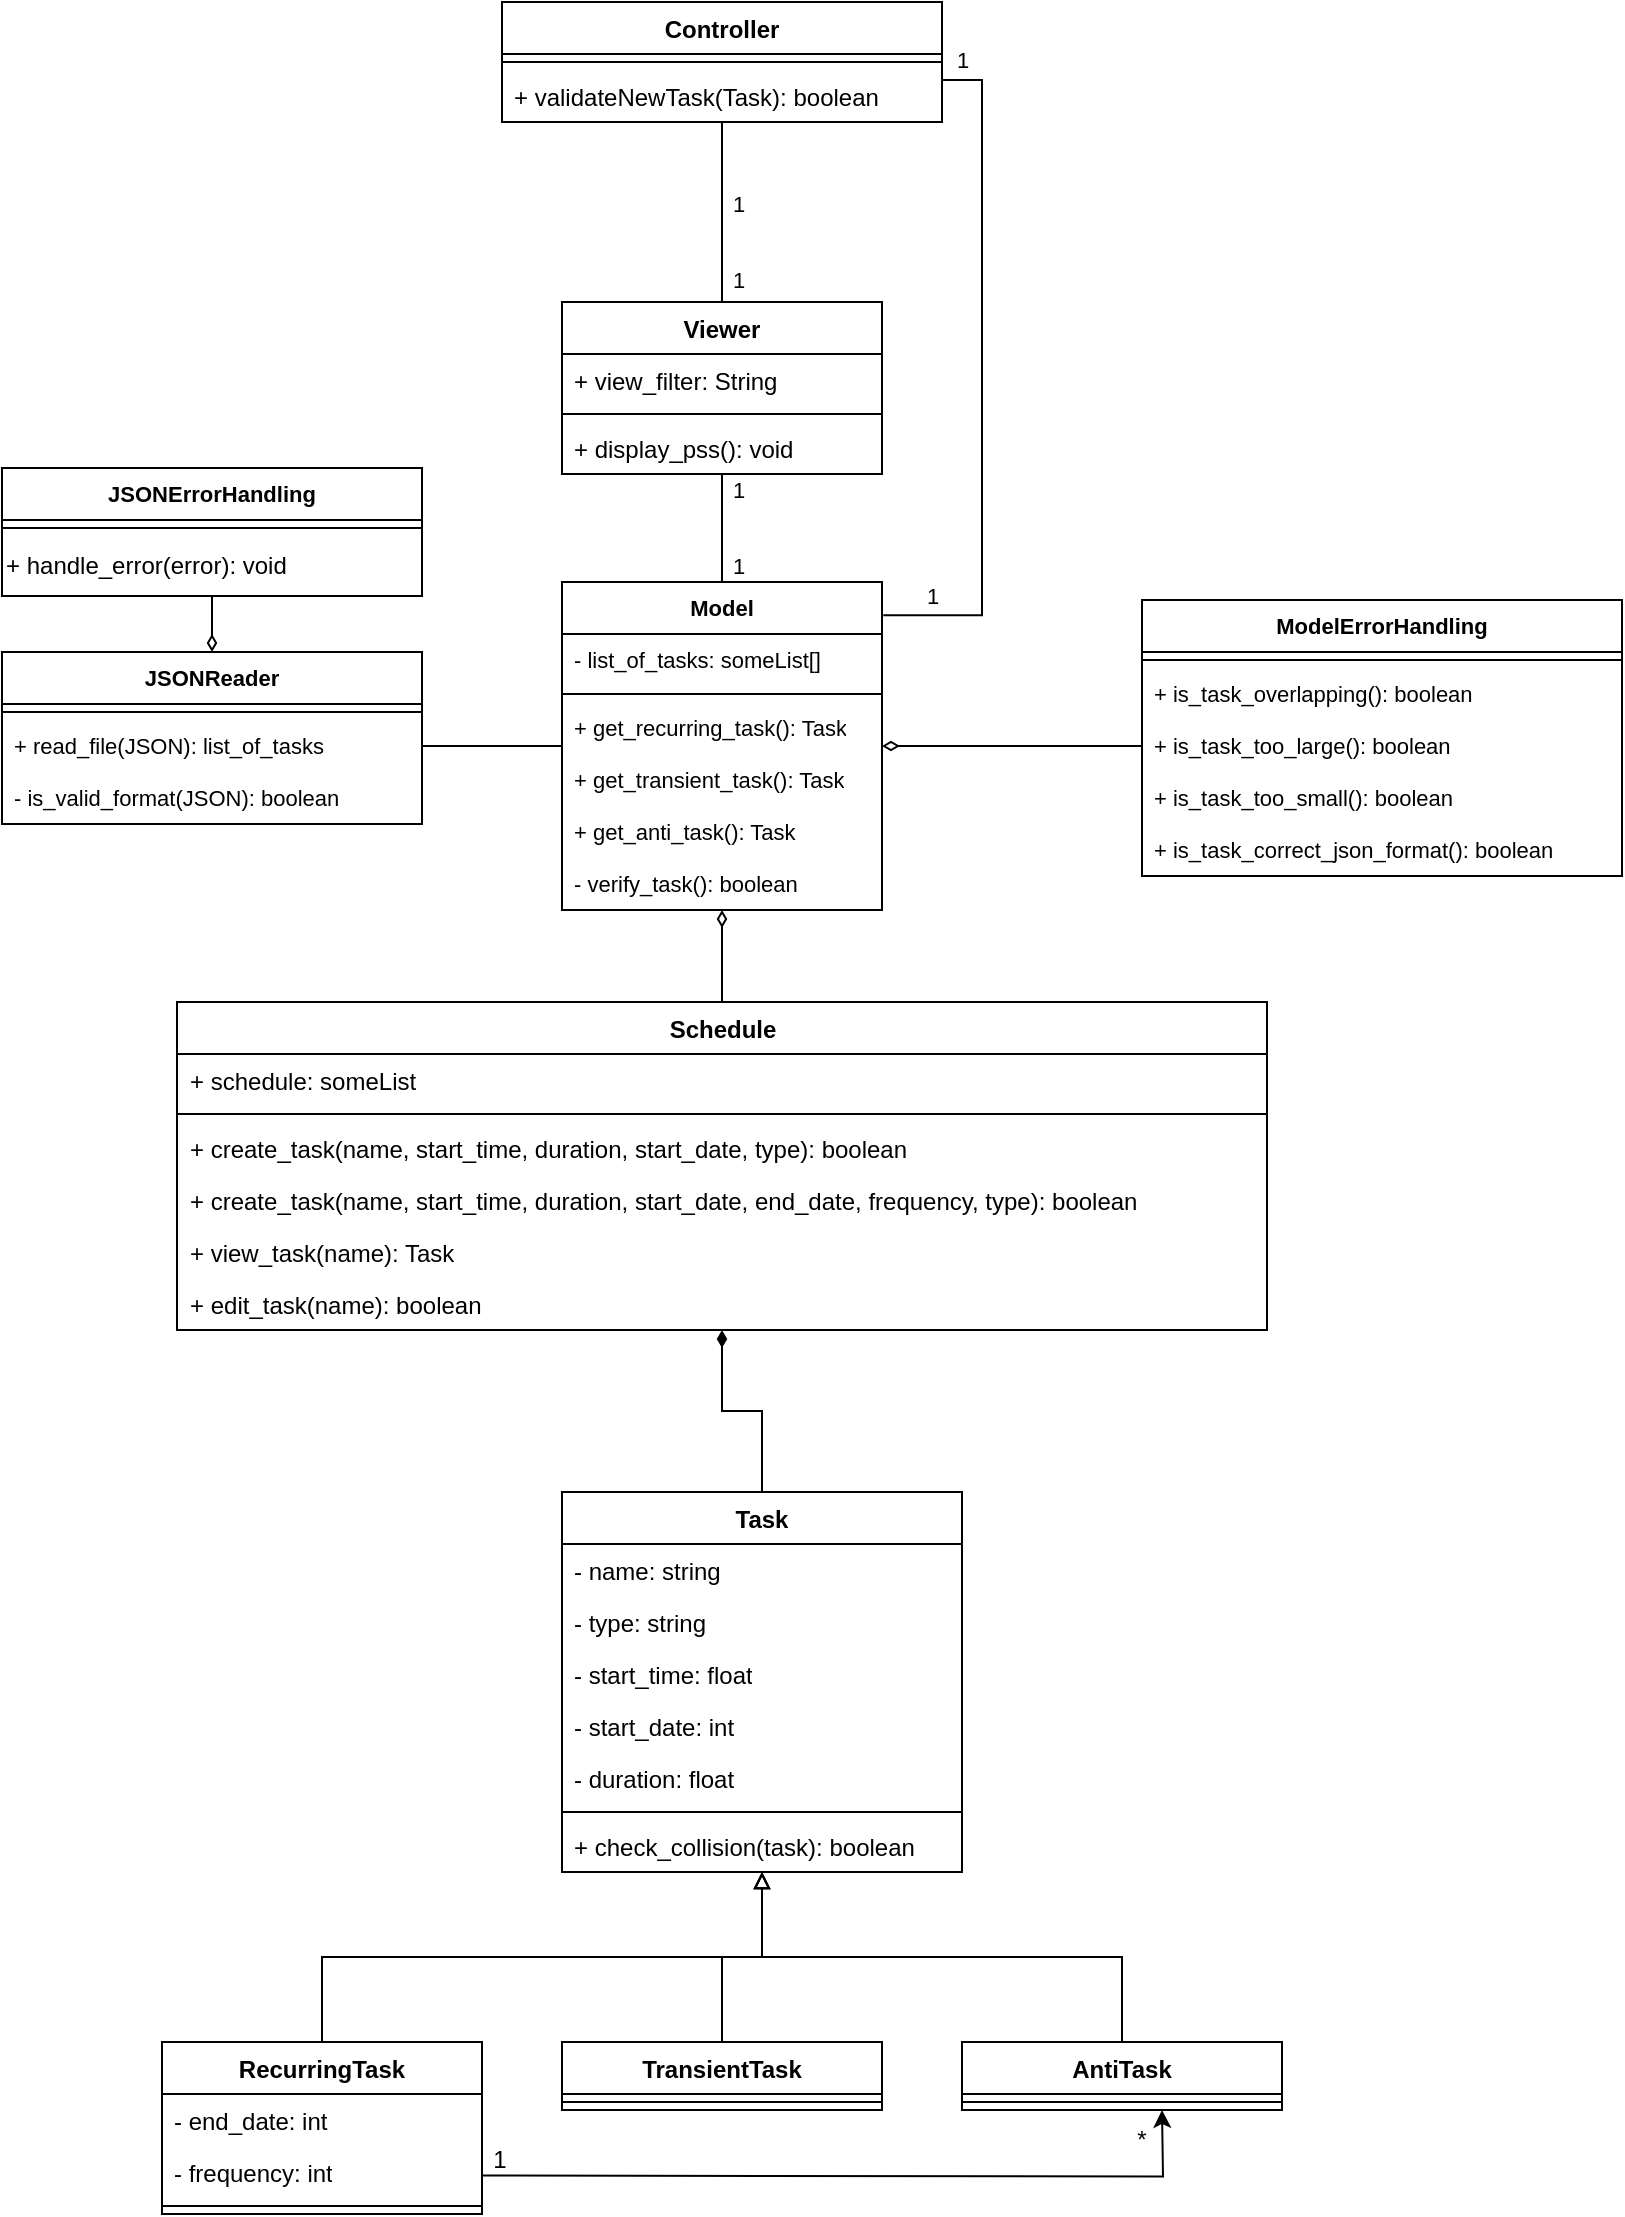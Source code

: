 <mxfile version="24.2.3" type="google">
  <diagram name="Page-1" id="KBzFk2epelycS5Lsl9bX">
    <mxGraphModel grid="1" page="1" gridSize="10" guides="1" tooltips="1" connect="1" arrows="1" fold="1" pageScale="1" pageWidth="850" pageHeight="1100" math="0" shadow="0">
      <root>
        <mxCell id="0" />
        <mxCell id="1" parent="0" />
        <mxCell id="EL1fvcbHKSAHsdU1oUkG-1" value="Controller" style="swimlane;fontStyle=1;align=center;verticalAlign=top;childLayout=stackLayout;horizontal=1;startSize=26;horizontalStack=0;resizeParent=1;resizeParentMax=0;resizeLast=0;collapsible=1;marginBottom=0;whiteSpace=wrap;html=1;" vertex="1" parent="1">
          <mxGeometry x="150" y="810" width="220" height="60" as="geometry" />
        </mxCell>
        <mxCell id="EL1fvcbHKSAHsdU1oUkG-3" value="" style="line;strokeWidth=1;fillColor=none;align=left;verticalAlign=middle;spacingTop=-1;spacingLeft=3;spacingRight=3;rotatable=0;labelPosition=right;points=[];portConstraint=eastwest;strokeColor=inherit;" vertex="1" parent="EL1fvcbHKSAHsdU1oUkG-1">
          <mxGeometry y="26" width="220" height="8" as="geometry" />
        </mxCell>
        <mxCell id="EL1fvcbHKSAHsdU1oUkG-4" value="+ validateNewTask(Task): boolean" style="text;strokeColor=none;fillColor=none;align=left;verticalAlign=top;spacingLeft=4;spacingRight=4;overflow=hidden;rotatable=0;points=[[0,0.5],[1,0.5]];portConstraint=eastwest;whiteSpace=wrap;html=1;" vertex="1" parent="EL1fvcbHKSAHsdU1oUkG-1">
          <mxGeometry y="34" width="220" height="26" as="geometry" />
        </mxCell>
        <mxCell id="EL1fvcbHKSAHsdU1oUkG-9" style="edgeStyle=orthogonalEdgeStyle;rounded=0;orthogonalLoop=1;jettySize=auto;html=1;exitX=0.5;exitY=0;exitDx=0;exitDy=0;endArrow=none;endFill=0;" edge="1" parent="1" source="EL1fvcbHKSAHsdU1oUkG-5" target="EL1fvcbHKSAHsdU1oUkG-1">
          <mxGeometry relative="1" as="geometry" />
        </mxCell>
        <mxCell id="EL1fvcbHKSAHsdU1oUkG-5" value="Viewer" style="swimlane;fontStyle=1;align=center;verticalAlign=top;childLayout=stackLayout;horizontal=1;startSize=26;horizontalStack=0;resizeParent=1;resizeParentMax=0;resizeLast=0;collapsible=1;marginBottom=0;whiteSpace=wrap;html=1;" vertex="1" parent="1">
          <mxGeometry x="180" y="960" width="160" height="86" as="geometry" />
        </mxCell>
        <mxCell id="EL1fvcbHKSAHsdU1oUkG-6" value="+ view_filter: String" style="text;strokeColor=none;fillColor=none;align=left;verticalAlign=top;spacingLeft=4;spacingRight=4;overflow=hidden;rotatable=0;points=[[0,0.5],[1,0.5]];portConstraint=eastwest;whiteSpace=wrap;html=1;" vertex="1" parent="EL1fvcbHKSAHsdU1oUkG-5">
          <mxGeometry y="26" width="160" height="26" as="geometry" />
        </mxCell>
        <mxCell id="EL1fvcbHKSAHsdU1oUkG-7" value="" style="line;strokeWidth=1;fillColor=none;align=left;verticalAlign=middle;spacingTop=-1;spacingLeft=3;spacingRight=3;rotatable=0;labelPosition=right;points=[];portConstraint=eastwest;strokeColor=inherit;" vertex="1" parent="EL1fvcbHKSAHsdU1oUkG-5">
          <mxGeometry y="52" width="160" height="8" as="geometry" />
        </mxCell>
        <mxCell id="EL1fvcbHKSAHsdU1oUkG-8" value="+ display_pss(): void" style="text;strokeColor=none;fillColor=none;align=left;verticalAlign=top;spacingLeft=4;spacingRight=4;overflow=hidden;rotatable=0;points=[[0,0.5],[1,0.5]];portConstraint=eastwest;whiteSpace=wrap;html=1;" vertex="1" parent="EL1fvcbHKSAHsdU1oUkG-5">
          <mxGeometry y="60" width="160" height="26" as="geometry" />
        </mxCell>
        <mxCell id="EL1fvcbHKSAHsdU1oUkG-21" style="edgeStyle=orthogonalEdgeStyle;rounded=0;orthogonalLoop=1;jettySize=auto;html=1;exitX=0.5;exitY=0;exitDx=0;exitDy=0;strokeColor=default;align=center;verticalAlign=middle;fontFamily=Helvetica;fontSize=11;fontColor=default;labelBackgroundColor=default;endArrow=none;endFill=0;" edge="1" parent="1" source="EL1fvcbHKSAHsdU1oUkG-10" target="EL1fvcbHKSAHsdU1oUkG-5">
          <mxGeometry relative="1" as="geometry" />
        </mxCell>
        <mxCell id="EL1fvcbHKSAHsdU1oUkG-10" value="Model" style="swimlane;fontStyle=1;align=center;verticalAlign=top;childLayout=stackLayout;horizontal=1;startSize=26;horizontalStack=0;resizeParent=1;resizeParentMax=0;resizeLast=0;collapsible=1;marginBottom=0;whiteSpace=wrap;html=1;fontFamily=Helvetica;fontSize=11;fontColor=default;labelBackgroundColor=default;" vertex="1" parent="1">
          <mxGeometry x="180" y="1100" width="160" height="164" as="geometry" />
        </mxCell>
        <mxCell id="EL1fvcbHKSAHsdU1oUkG-11" value="- list_of_tasks: someList[]" style="text;strokeColor=none;fillColor=none;align=left;verticalAlign=top;spacingLeft=4;spacingRight=4;overflow=hidden;rotatable=0;points=[[0,0.5],[1,0.5]];portConstraint=eastwest;whiteSpace=wrap;html=1;fontFamily=Helvetica;fontSize=11;fontColor=default;labelBackgroundColor=default;" vertex="1" parent="EL1fvcbHKSAHsdU1oUkG-10">
          <mxGeometry y="26" width="160" height="26" as="geometry" />
        </mxCell>
        <mxCell id="EL1fvcbHKSAHsdU1oUkG-12" value="" style="line;strokeWidth=1;fillColor=none;align=left;verticalAlign=middle;spacingTop=-1;spacingLeft=3;spacingRight=3;rotatable=0;labelPosition=right;points=[];portConstraint=eastwest;strokeColor=inherit;fontFamily=Helvetica;fontSize=11;fontColor=default;labelBackgroundColor=default;" vertex="1" parent="EL1fvcbHKSAHsdU1oUkG-10">
          <mxGeometry y="52" width="160" height="8" as="geometry" />
        </mxCell>
        <mxCell id="EL1fvcbHKSAHsdU1oUkG-13" value="+ get_recurring_task(): Task" style="text;strokeColor=none;fillColor=none;align=left;verticalAlign=top;spacingLeft=4;spacingRight=4;overflow=hidden;rotatable=0;points=[[0,0.5],[1,0.5]];portConstraint=eastwest;whiteSpace=wrap;html=1;fontFamily=Helvetica;fontSize=11;fontColor=default;labelBackgroundColor=default;" vertex="1" parent="EL1fvcbHKSAHsdU1oUkG-10">
          <mxGeometry y="60" width="160" height="26" as="geometry" />
        </mxCell>
        <mxCell id="EL1fvcbHKSAHsdU1oUkG-18" value="+ get_transient_task(): Task" style="text;strokeColor=none;fillColor=none;align=left;verticalAlign=top;spacingLeft=4;spacingRight=4;overflow=hidden;rotatable=0;points=[[0,0.5],[1,0.5]];portConstraint=eastwest;whiteSpace=wrap;html=1;fontFamily=Helvetica;fontSize=11;fontColor=default;labelBackgroundColor=default;" vertex="1" parent="EL1fvcbHKSAHsdU1oUkG-10">
          <mxGeometry y="86" width="160" height="26" as="geometry" />
        </mxCell>
        <mxCell id="EL1fvcbHKSAHsdU1oUkG-19" value="+ get_anti_task(): Task" style="text;strokeColor=none;fillColor=none;align=left;verticalAlign=top;spacingLeft=4;spacingRight=4;overflow=hidden;rotatable=0;points=[[0,0.5],[1,0.5]];portConstraint=eastwest;whiteSpace=wrap;html=1;fontFamily=Helvetica;fontSize=11;fontColor=default;labelBackgroundColor=default;" vertex="1" parent="EL1fvcbHKSAHsdU1oUkG-10">
          <mxGeometry y="112" width="160" height="26" as="geometry" />
        </mxCell>
        <mxCell id="EL1fvcbHKSAHsdU1oUkG-20" value="- verify_task(): boolean" style="text;strokeColor=none;fillColor=none;align=left;verticalAlign=top;spacingLeft=4;spacingRight=4;overflow=hidden;rotatable=0;points=[[0,0.5],[1,0.5]];portConstraint=eastwest;whiteSpace=wrap;html=1;fontFamily=Helvetica;fontSize=11;fontColor=default;labelBackgroundColor=default;" vertex="1" parent="EL1fvcbHKSAHsdU1oUkG-10">
          <mxGeometry y="138" width="160" height="26" as="geometry" />
        </mxCell>
        <mxCell id="EL1fvcbHKSAHsdU1oUkG-22" value="1" style="text;html=1;align=center;verticalAlign=middle;resizable=0;points=[];autosize=1;strokeColor=none;fillColor=none;fontFamily=Helvetica;fontSize=11;fontColor=default;labelBackgroundColor=default;" vertex="1" parent="1">
          <mxGeometry x="253" y="1039" width="30" height="30" as="geometry" />
        </mxCell>
        <mxCell id="EL1fvcbHKSAHsdU1oUkG-23" value="1" style="text;html=1;align=center;verticalAlign=middle;resizable=0;points=[];autosize=1;strokeColor=none;fillColor=none;fontFamily=Helvetica;fontSize=11;fontColor=default;labelBackgroundColor=default;" vertex="1" parent="1">
          <mxGeometry x="253" y="1077" width="30" height="30" as="geometry" />
        </mxCell>
        <mxCell id="EL1fvcbHKSAHsdU1oUkG-24" value="ModelErrorHandling" style="swimlane;fontStyle=1;align=center;verticalAlign=top;childLayout=stackLayout;horizontal=1;startSize=26;horizontalStack=0;resizeParent=1;resizeParentMax=0;resizeLast=0;collapsible=1;marginBottom=0;whiteSpace=wrap;html=1;fontFamily=Helvetica;fontSize=11;fontColor=default;labelBackgroundColor=default;" vertex="1" parent="1">
          <mxGeometry x="470" y="1109" width="240" height="138" as="geometry" />
        </mxCell>
        <mxCell id="EL1fvcbHKSAHsdU1oUkG-26" value="" style="line;strokeWidth=1;fillColor=none;align=left;verticalAlign=middle;spacingTop=-1;spacingLeft=3;spacingRight=3;rotatable=0;labelPosition=right;points=[];portConstraint=eastwest;strokeColor=inherit;fontFamily=Helvetica;fontSize=11;fontColor=default;labelBackgroundColor=default;" vertex="1" parent="EL1fvcbHKSAHsdU1oUkG-24">
          <mxGeometry y="26" width="240" height="8" as="geometry" />
        </mxCell>
        <mxCell id="EL1fvcbHKSAHsdU1oUkG-27" value="+ is_task_overlapping(): boolean" style="text;strokeColor=none;fillColor=none;align=left;verticalAlign=top;spacingLeft=4;spacingRight=4;overflow=hidden;rotatable=0;points=[[0,0.5],[1,0.5]];portConstraint=eastwest;whiteSpace=wrap;html=1;fontFamily=Helvetica;fontSize=11;fontColor=default;labelBackgroundColor=default;" vertex="1" parent="EL1fvcbHKSAHsdU1oUkG-24">
          <mxGeometry y="34" width="240" height="26" as="geometry" />
        </mxCell>
        <mxCell id="EL1fvcbHKSAHsdU1oUkG-28" value="+ is_task_too_large(): boolean" style="text;strokeColor=none;fillColor=none;align=left;verticalAlign=top;spacingLeft=4;spacingRight=4;overflow=hidden;rotatable=0;points=[[0,0.5],[1,0.5]];portConstraint=eastwest;whiteSpace=wrap;html=1;fontFamily=Helvetica;fontSize=11;fontColor=default;labelBackgroundColor=default;" vertex="1" parent="EL1fvcbHKSAHsdU1oUkG-24">
          <mxGeometry y="60" width="240" height="26" as="geometry" />
        </mxCell>
        <mxCell id="EL1fvcbHKSAHsdU1oUkG-29" value="+ is_task_too_small(): boolean" style="text;strokeColor=none;fillColor=none;align=left;verticalAlign=top;spacingLeft=4;spacingRight=4;overflow=hidden;rotatable=0;points=[[0,0.5],[1,0.5]];portConstraint=eastwest;whiteSpace=wrap;html=1;fontFamily=Helvetica;fontSize=11;fontColor=default;labelBackgroundColor=default;" vertex="1" parent="EL1fvcbHKSAHsdU1oUkG-24">
          <mxGeometry y="86" width="240" height="26" as="geometry" />
        </mxCell>
        <mxCell id="EL1fvcbHKSAHsdU1oUkG-30" value="+ is_task_correct_json_format(): boolean" style="text;strokeColor=none;fillColor=none;align=left;verticalAlign=top;spacingLeft=4;spacingRight=4;overflow=hidden;rotatable=0;points=[[0,0.5],[1,0.5]];portConstraint=eastwest;whiteSpace=wrap;html=1;fontFamily=Helvetica;fontSize=11;fontColor=default;labelBackgroundColor=default;" vertex="1" parent="EL1fvcbHKSAHsdU1oUkG-24">
          <mxGeometry y="112" width="240" height="26" as="geometry" />
        </mxCell>
        <mxCell id="EL1fvcbHKSAHsdU1oUkG-31" style="edgeStyle=orthogonalEdgeStyle;rounded=0;orthogonalLoop=1;jettySize=auto;html=1;exitX=0;exitY=0.5;exitDx=0;exitDy=0;strokeColor=default;align=center;verticalAlign=middle;fontFamily=Helvetica;fontSize=11;fontColor=default;labelBackgroundColor=default;endArrow=diamondThin;endFill=0;" edge="1" parent="1" source="EL1fvcbHKSAHsdU1oUkG-28" target="EL1fvcbHKSAHsdU1oUkG-10">
          <mxGeometry relative="1" as="geometry" />
        </mxCell>
        <mxCell id="EL1fvcbHKSAHsdU1oUkG-42" style="edgeStyle=orthogonalEdgeStyle;rounded=0;orthogonalLoop=1;jettySize=auto;html=1;exitX=0.5;exitY=0;exitDx=0;exitDy=0;strokeColor=default;align=center;verticalAlign=middle;fontFamily=Helvetica;fontSize=11;fontColor=default;labelBackgroundColor=default;endArrow=none;endFill=0;startArrow=diamondThin;startFill=0;" edge="1" parent="1" source="EL1fvcbHKSAHsdU1oUkG-32" target="EL1fvcbHKSAHsdU1oUkG-37">
          <mxGeometry relative="1" as="geometry" />
        </mxCell>
        <mxCell id="EL1fvcbHKSAHsdU1oUkG-32" value="JSONReader" style="swimlane;fontStyle=1;align=center;verticalAlign=top;childLayout=stackLayout;horizontal=1;startSize=26;horizontalStack=0;resizeParent=1;resizeParentMax=0;resizeLast=0;collapsible=1;marginBottom=0;whiteSpace=wrap;html=1;fontFamily=Helvetica;fontSize=11;fontColor=default;labelBackgroundColor=default;" vertex="1" parent="1">
          <mxGeometry x="-100" y="1135" width="210" height="86" as="geometry" />
        </mxCell>
        <mxCell id="EL1fvcbHKSAHsdU1oUkG-34" value="" style="line;strokeWidth=1;fillColor=none;align=left;verticalAlign=middle;spacingTop=-1;spacingLeft=3;spacingRight=3;rotatable=0;labelPosition=right;points=[];portConstraint=eastwest;strokeColor=inherit;fontFamily=Helvetica;fontSize=11;fontColor=default;labelBackgroundColor=default;" vertex="1" parent="EL1fvcbHKSAHsdU1oUkG-32">
          <mxGeometry y="26" width="210" height="8" as="geometry" />
        </mxCell>
        <mxCell id="EL1fvcbHKSAHsdU1oUkG-35" value="+ read_file(JSON): list_of_tasks" style="text;strokeColor=none;fillColor=none;align=left;verticalAlign=top;spacingLeft=4;spacingRight=4;overflow=hidden;rotatable=0;points=[[0,0.5],[1,0.5]];portConstraint=eastwest;whiteSpace=wrap;html=1;fontFamily=Helvetica;fontSize=11;fontColor=default;labelBackgroundColor=default;" vertex="1" parent="EL1fvcbHKSAHsdU1oUkG-32">
          <mxGeometry y="34" width="210" height="26" as="geometry" />
        </mxCell>
        <mxCell id="EL1fvcbHKSAHsdU1oUkG-36" value="- is_valid_format(JSON): boolean" style="text;strokeColor=none;fillColor=none;align=left;verticalAlign=top;spacingLeft=4;spacingRight=4;overflow=hidden;rotatable=0;points=[[0,0.5],[1,0.5]];portConstraint=eastwest;whiteSpace=wrap;html=1;fontFamily=Helvetica;fontSize=11;fontColor=default;labelBackgroundColor=default;" vertex="1" parent="EL1fvcbHKSAHsdU1oUkG-32">
          <mxGeometry y="60" width="210" height="26" as="geometry" />
        </mxCell>
        <mxCell id="EL1fvcbHKSAHsdU1oUkG-37" value="JSONErrorHandling" style="swimlane;fontStyle=1;align=center;verticalAlign=top;childLayout=stackLayout;horizontal=1;startSize=26;horizontalStack=0;resizeParent=1;resizeParentMax=0;resizeLast=0;collapsible=1;marginBottom=0;whiteSpace=wrap;html=1;fontFamily=Helvetica;fontSize=11;fontColor=default;labelBackgroundColor=default;" vertex="1" parent="1">
          <mxGeometry x="-100" y="1043" width="210" height="64" as="geometry" />
        </mxCell>
        <mxCell id="EL1fvcbHKSAHsdU1oUkG-38" value="" style="line;strokeWidth=1;fillColor=none;align=left;verticalAlign=middle;spacingTop=-1;spacingLeft=3;spacingRight=3;rotatable=0;labelPosition=right;points=[];portConstraint=eastwest;strokeColor=inherit;fontFamily=Helvetica;fontSize=11;fontColor=default;labelBackgroundColor=default;" vertex="1" parent="EL1fvcbHKSAHsdU1oUkG-37">
          <mxGeometry y="26" width="210" height="8" as="geometry" />
        </mxCell>
        <mxCell id="72YbmYqfrUGSFBi8ohxj-16" value="+ handle_error(error): void" style="text;html=1;align=left;verticalAlign=middle;resizable=0;points=[];autosize=1;strokeColor=none;fillColor=none;" vertex="1" parent="EL1fvcbHKSAHsdU1oUkG-37">
          <mxGeometry y="34" width="210" height="30" as="geometry" />
        </mxCell>
        <mxCell id="EL1fvcbHKSAHsdU1oUkG-41" style="edgeStyle=orthogonalEdgeStyle;rounded=0;orthogonalLoop=1;jettySize=auto;html=1;exitX=1;exitY=0.5;exitDx=0;exitDy=0;strokeColor=default;align=center;verticalAlign=middle;fontFamily=Helvetica;fontSize=11;fontColor=default;labelBackgroundColor=default;endArrow=none;endFill=0;" edge="1" parent="1" source="EL1fvcbHKSAHsdU1oUkG-35" target="EL1fvcbHKSAHsdU1oUkG-10">
          <mxGeometry relative="1" as="geometry" />
        </mxCell>
        <mxCell id="EL1fvcbHKSAHsdU1oUkG-50" style="edgeStyle=orthogonalEdgeStyle;rounded=0;orthogonalLoop=1;jettySize=auto;html=1;exitX=0.5;exitY=0;exitDx=0;exitDy=0;strokeColor=default;align=center;verticalAlign=middle;fontFamily=Helvetica;fontSize=11;fontColor=default;labelBackgroundColor=default;endArrow=diamondThin;endFill=0;" edge="1" parent="1" source="EL1fvcbHKSAHsdU1oUkG-43" target="EL1fvcbHKSAHsdU1oUkG-10">
          <mxGeometry relative="1" as="geometry" />
        </mxCell>
        <mxCell id="EL1fvcbHKSAHsdU1oUkG-43" value="Schedule" style="swimlane;fontStyle=1;align=center;verticalAlign=top;childLayout=stackLayout;horizontal=1;startSize=26;horizontalStack=0;resizeParent=1;resizeParentMax=0;resizeLast=0;collapsible=1;marginBottom=0;whiteSpace=wrap;html=1;" vertex="1" parent="1">
          <mxGeometry x="-12.5" y="1310" width="545" height="164" as="geometry" />
        </mxCell>
        <mxCell id="EL1fvcbHKSAHsdU1oUkG-44" value="+ schedule: someList" style="text;strokeColor=none;fillColor=none;align=left;verticalAlign=top;spacingLeft=4;spacingRight=4;overflow=hidden;rotatable=0;points=[[0,0.5],[1,0.5]];portConstraint=eastwest;whiteSpace=wrap;html=1;" vertex="1" parent="EL1fvcbHKSAHsdU1oUkG-43">
          <mxGeometry y="26" width="545" height="26" as="geometry" />
        </mxCell>
        <mxCell id="EL1fvcbHKSAHsdU1oUkG-45" value="" style="line;strokeWidth=1;fillColor=none;align=left;verticalAlign=middle;spacingTop=-1;spacingLeft=3;spacingRight=3;rotatable=0;labelPosition=right;points=[];portConstraint=eastwest;strokeColor=inherit;" vertex="1" parent="EL1fvcbHKSAHsdU1oUkG-43">
          <mxGeometry y="52" width="545" height="8" as="geometry" />
        </mxCell>
        <mxCell id="EL1fvcbHKSAHsdU1oUkG-46" value="+ create_task(name, start_time, duration, start_date, type): boolean" style="text;strokeColor=none;fillColor=none;align=left;verticalAlign=top;spacingLeft=4;spacingRight=4;overflow=hidden;rotatable=0;points=[[0,0.5],[1,0.5]];portConstraint=eastwest;whiteSpace=wrap;html=1;" vertex="1" parent="EL1fvcbHKSAHsdU1oUkG-43">
          <mxGeometry y="60" width="545" height="26" as="geometry" />
        </mxCell>
        <mxCell id="EL1fvcbHKSAHsdU1oUkG-47" value="+ create_task(name, start_time, duration, start_date, end_date, frequency, type): boolean" style="text;strokeColor=none;fillColor=none;align=left;verticalAlign=top;spacingLeft=4;spacingRight=4;overflow=hidden;rotatable=0;points=[[0,0.5],[1,0.5]];portConstraint=eastwest;whiteSpace=wrap;html=1;" vertex="1" parent="EL1fvcbHKSAHsdU1oUkG-43">
          <mxGeometry y="86" width="545" height="26" as="geometry" />
        </mxCell>
        <mxCell id="EL1fvcbHKSAHsdU1oUkG-48" value="&lt;div&gt;&lt;div&gt;+ view_task(name): Task&lt;/div&gt;&lt;/div&gt;" style="text;strokeColor=none;fillColor=none;align=left;verticalAlign=top;spacingLeft=4;spacingRight=4;overflow=hidden;rotatable=0;points=[[0,0.5],[1,0.5]];portConstraint=eastwest;whiteSpace=wrap;html=1;" vertex="1" parent="EL1fvcbHKSAHsdU1oUkG-43">
          <mxGeometry y="112" width="545" height="26" as="geometry" />
        </mxCell>
        <mxCell id="EL1fvcbHKSAHsdU1oUkG-49" value="+ edit_task(name): boolean" style="text;strokeColor=none;fillColor=none;align=left;verticalAlign=top;spacingLeft=4;spacingRight=4;overflow=hidden;rotatable=0;points=[[0,0.5],[1,0.5]];portConstraint=eastwest;whiteSpace=wrap;html=1;" vertex="1" parent="EL1fvcbHKSAHsdU1oUkG-43">
          <mxGeometry y="138" width="545" height="26" as="geometry" />
        </mxCell>
        <mxCell id="EL1fvcbHKSAHsdU1oUkG-77" style="edgeStyle=orthogonalEdgeStyle;rounded=0;orthogonalLoop=1;jettySize=auto;html=1;exitX=0.5;exitY=0;exitDx=0;exitDy=0;strokeColor=default;align=center;verticalAlign=middle;fontFamily=Helvetica;fontSize=11;fontColor=default;labelBackgroundColor=default;endArrow=diamondThin;endFill=1;" edge="1" parent="1" source="EL1fvcbHKSAHsdU1oUkG-51" target="EL1fvcbHKSAHsdU1oUkG-43">
          <mxGeometry relative="1" as="geometry" />
        </mxCell>
        <mxCell id="EL1fvcbHKSAHsdU1oUkG-51" value="Task" style="swimlane;fontStyle=1;align=center;verticalAlign=top;childLayout=stackLayout;horizontal=1;startSize=26;horizontalStack=0;resizeParent=1;resizeParentMax=0;resizeLast=0;collapsible=1;marginBottom=0;whiteSpace=wrap;html=1;" vertex="1" parent="1">
          <mxGeometry x="180" y="1555" width="200" height="190" as="geometry" />
        </mxCell>
        <mxCell id="EL1fvcbHKSAHsdU1oUkG-52" value="- name: string" style="text;strokeColor=none;fillColor=none;align=left;verticalAlign=top;spacingLeft=4;spacingRight=4;overflow=hidden;rotatable=0;points=[[0,0.5],[1,0.5]];portConstraint=eastwest;whiteSpace=wrap;html=1;" vertex="1" parent="EL1fvcbHKSAHsdU1oUkG-51">
          <mxGeometry y="26" width="200" height="26" as="geometry" />
        </mxCell>
        <mxCell id="EL1fvcbHKSAHsdU1oUkG-53" value="- type: string" style="text;strokeColor=none;fillColor=none;align=left;verticalAlign=top;spacingLeft=4;spacingRight=4;overflow=hidden;rotatable=0;points=[[0,0.5],[1,0.5]];portConstraint=eastwest;whiteSpace=wrap;html=1;" vertex="1" parent="EL1fvcbHKSAHsdU1oUkG-51">
          <mxGeometry y="52" width="200" height="26" as="geometry" />
        </mxCell>
        <mxCell id="EL1fvcbHKSAHsdU1oUkG-54" value="- start_time: float" style="text;strokeColor=none;fillColor=none;align=left;verticalAlign=top;spacingLeft=4;spacingRight=4;overflow=hidden;rotatable=0;points=[[0,0.5],[1,0.5]];portConstraint=eastwest;whiteSpace=wrap;html=1;" vertex="1" parent="EL1fvcbHKSAHsdU1oUkG-51">
          <mxGeometry y="78" width="200" height="26" as="geometry" />
        </mxCell>
        <mxCell id="EL1fvcbHKSAHsdU1oUkG-55" value="- start_date: int" style="text;strokeColor=none;fillColor=none;align=left;verticalAlign=top;spacingLeft=4;spacingRight=4;overflow=hidden;rotatable=0;points=[[0,0.5],[1,0.5]];portConstraint=eastwest;whiteSpace=wrap;html=1;" vertex="1" parent="EL1fvcbHKSAHsdU1oUkG-51">
          <mxGeometry y="104" width="200" height="26" as="geometry" />
        </mxCell>
        <mxCell id="EL1fvcbHKSAHsdU1oUkG-56" value="- duration: float" style="text;strokeColor=none;fillColor=none;align=left;verticalAlign=top;spacingLeft=4;spacingRight=4;overflow=hidden;rotatable=0;points=[[0,0.5],[1,0.5]];portConstraint=eastwest;whiteSpace=wrap;html=1;" vertex="1" parent="EL1fvcbHKSAHsdU1oUkG-51">
          <mxGeometry y="130" width="200" height="26" as="geometry" />
        </mxCell>
        <mxCell id="EL1fvcbHKSAHsdU1oUkG-57" value="" style="line;strokeWidth=1;fillColor=none;align=left;verticalAlign=middle;spacingTop=-1;spacingLeft=3;spacingRight=3;rotatable=0;labelPosition=right;points=[];portConstraint=eastwest;strokeColor=inherit;" vertex="1" parent="EL1fvcbHKSAHsdU1oUkG-51">
          <mxGeometry y="156" width="200" height="8" as="geometry" />
        </mxCell>
        <mxCell id="EL1fvcbHKSAHsdU1oUkG-58" value="+ check_collision(task): boolean" style="text;strokeColor=none;fillColor=none;align=left;verticalAlign=top;spacingLeft=4;spacingRight=4;overflow=hidden;rotatable=0;points=[[0,0.5],[1,0.5]];portConstraint=eastwest;whiteSpace=wrap;html=1;" vertex="1" parent="EL1fvcbHKSAHsdU1oUkG-51">
          <mxGeometry y="164" width="200" height="26" as="geometry" />
        </mxCell>
        <mxCell id="EL1fvcbHKSAHsdU1oUkG-78" style="edgeStyle=orthogonalEdgeStyle;rounded=0;orthogonalLoop=1;jettySize=auto;html=1;exitX=0.5;exitY=0;exitDx=0;exitDy=0;strokeColor=default;align=center;verticalAlign=middle;fontFamily=Helvetica;fontSize=11;fontColor=default;labelBackgroundColor=default;endArrow=block;endFill=0;" edge="1" parent="1" source="EL1fvcbHKSAHsdU1oUkG-59" target="EL1fvcbHKSAHsdU1oUkG-51">
          <mxGeometry relative="1" as="geometry" />
        </mxCell>
        <mxCell id="EL1fvcbHKSAHsdU1oUkG-59" value="RecurringTask" style="swimlane;fontStyle=1;align=center;verticalAlign=top;childLayout=stackLayout;horizontal=1;startSize=26;horizontalStack=0;resizeParent=1;resizeParentMax=0;resizeLast=0;collapsible=1;marginBottom=0;whiteSpace=wrap;html=1;" vertex="1" parent="1">
          <mxGeometry x="-20" y="1830" width="160" height="86" as="geometry" />
        </mxCell>
        <mxCell id="EL1fvcbHKSAHsdU1oUkG-60" value="- end_date: int" style="text;strokeColor=none;fillColor=none;align=left;verticalAlign=top;spacingLeft=4;spacingRight=4;overflow=hidden;rotatable=0;points=[[0,0.5],[1,0.5]];portConstraint=eastwest;whiteSpace=wrap;html=1;" vertex="1" parent="EL1fvcbHKSAHsdU1oUkG-59">
          <mxGeometry y="26" width="160" height="26" as="geometry" />
        </mxCell>
        <mxCell id="EL1fvcbHKSAHsdU1oUkG-61" value="- frequency: int" style="text;strokeColor=none;fillColor=none;align=left;verticalAlign=top;spacingLeft=4;spacingRight=4;overflow=hidden;rotatable=0;points=[[0,0.5],[1,0.5]];portConstraint=eastwest;whiteSpace=wrap;html=1;" vertex="1" parent="EL1fvcbHKSAHsdU1oUkG-59">
          <mxGeometry y="52" width="160" height="26" as="geometry" />
        </mxCell>
        <mxCell id="EL1fvcbHKSAHsdU1oUkG-62" value="" style="line;strokeWidth=1;fillColor=none;align=left;verticalAlign=middle;spacingTop=-1;spacingLeft=3;spacingRight=3;rotatable=0;labelPosition=right;points=[];portConstraint=eastwest;strokeColor=inherit;" vertex="1" parent="EL1fvcbHKSAHsdU1oUkG-59">
          <mxGeometry y="78" width="160" height="8" as="geometry" />
        </mxCell>
        <mxCell id="EL1fvcbHKSAHsdU1oUkG-79" style="edgeStyle=orthogonalEdgeStyle;rounded=0;orthogonalLoop=1;jettySize=auto;html=1;exitX=0.5;exitY=0;exitDx=0;exitDy=0;strokeColor=default;align=center;verticalAlign=middle;fontFamily=Helvetica;fontSize=11;fontColor=default;labelBackgroundColor=default;endArrow=block;endFill=0;" edge="1" parent="1" source="EL1fvcbHKSAHsdU1oUkG-64" target="EL1fvcbHKSAHsdU1oUkG-51">
          <mxGeometry relative="1" as="geometry" />
        </mxCell>
        <mxCell id="EL1fvcbHKSAHsdU1oUkG-64" value="TransientTask" style="swimlane;fontStyle=1;align=center;verticalAlign=top;childLayout=stackLayout;horizontal=1;startSize=26;horizontalStack=0;resizeParent=1;resizeParentMax=0;resizeLast=0;collapsible=1;marginBottom=0;whiteSpace=wrap;html=1;" vertex="1" parent="1">
          <mxGeometry x="180" y="1830" width="160" height="34" as="geometry">
            <mxRectangle x="180" y="1830" width="110" height="30" as="alternateBounds" />
          </mxGeometry>
        </mxCell>
        <mxCell id="EL1fvcbHKSAHsdU1oUkG-65" value="" style="line;strokeWidth=1;fillColor=none;align=left;verticalAlign=middle;spacingTop=-1;spacingLeft=3;spacingRight=3;rotatable=0;labelPosition=right;points=[];portConstraint=eastwest;strokeColor=inherit;" vertex="1" parent="EL1fvcbHKSAHsdU1oUkG-64">
          <mxGeometry y="26" width="160" height="8" as="geometry" />
        </mxCell>
        <mxCell id="EL1fvcbHKSAHsdU1oUkG-80" style="edgeStyle=orthogonalEdgeStyle;rounded=0;orthogonalLoop=1;jettySize=auto;html=1;exitX=0.5;exitY=0;exitDx=0;exitDy=0;strokeColor=default;align=center;verticalAlign=middle;fontFamily=Helvetica;fontSize=11;fontColor=default;labelBackgroundColor=default;endArrow=block;endFill=0;" edge="1" parent="1" source="EL1fvcbHKSAHsdU1oUkG-67" target="EL1fvcbHKSAHsdU1oUkG-51">
          <mxGeometry relative="1" as="geometry" />
        </mxCell>
        <mxCell id="EL1fvcbHKSAHsdU1oUkG-67" value="AntiTask" style="swimlane;fontStyle=1;align=center;verticalAlign=top;childLayout=stackLayout;horizontal=1;startSize=26;horizontalStack=0;resizeParent=1;resizeParentMax=0;resizeLast=0;collapsible=1;marginBottom=0;whiteSpace=wrap;html=1;" vertex="1" parent="1">
          <mxGeometry x="380" y="1830" width="160" height="34" as="geometry" />
        </mxCell>
        <mxCell id="EL1fvcbHKSAHsdU1oUkG-68" value="" style="line;strokeWidth=1;fillColor=none;align=left;verticalAlign=middle;spacingTop=-1;spacingLeft=3;spacingRight=3;rotatable=0;labelPosition=right;points=[];portConstraint=eastwest;strokeColor=inherit;" vertex="1" parent="EL1fvcbHKSAHsdU1oUkG-67">
          <mxGeometry y="26" width="160" height="8" as="geometry" />
        </mxCell>
        <mxCell id="72YbmYqfrUGSFBi8ohxj-5" style="edgeStyle=orthogonalEdgeStyle;rounded=0;orthogonalLoop=1;jettySize=auto;html=1;exitX=0;exitY=1;exitDx=0;exitDy=0;endSize=6;spacing=2;" edge="1" parent="1">
          <mxGeometry relative="1" as="geometry">
            <mxPoint x="480" y="1864" as="targetPoint" />
            <mxPoint x="140" y="1896.75" as="sourcePoint" />
          </mxGeometry>
        </mxCell>
        <mxCell id="EL1fvcbHKSAHsdU1oUkG-74" value="1" style="text;html=1;align=center;verticalAlign=middle;whiteSpace=wrap;rounded=0;" vertex="1" parent="1">
          <mxGeometry x="139" y="1874" width="20" height="30" as="geometry" />
        </mxCell>
        <mxCell id="EL1fvcbHKSAHsdU1oUkG-75" value="*" style="text;html=1;align=center;verticalAlign=middle;whiteSpace=wrap;rounded=0;" vertex="1" parent="1">
          <mxGeometry x="460" y="1864" width="20" height="30" as="geometry" />
        </mxCell>
        <mxCell id="72YbmYqfrUGSFBi8ohxj-8" value="1" style="text;html=1;align=center;verticalAlign=middle;resizable=0;points=[];autosize=1;strokeColor=none;fillColor=none;fontFamily=Helvetica;fontSize=11;fontColor=default;labelBackgroundColor=default;" vertex="1" parent="1">
          <mxGeometry x="253" y="896" width="30" height="30" as="geometry" />
        </mxCell>
        <mxCell id="72YbmYqfrUGSFBi8ohxj-9" value="1" style="text;html=1;align=center;verticalAlign=middle;resizable=0;points=[];autosize=1;strokeColor=none;fillColor=none;fontFamily=Helvetica;fontSize=11;fontColor=default;labelBackgroundColor=default;" vertex="1" parent="1">
          <mxGeometry x="253" y="934" width="30" height="30" as="geometry" />
        </mxCell>
        <mxCell id="72YbmYqfrUGSFBi8ohxj-11" style="edgeStyle=orthogonalEdgeStyle;rounded=0;orthogonalLoop=1;jettySize=auto;html=1;entryX=1.004;entryY=0.101;entryDx=0;entryDy=0;entryPerimeter=0;endArrow=none;endFill=0;" edge="1" parent="1" target="EL1fvcbHKSAHsdU1oUkG-10">
          <mxGeometry relative="1" as="geometry">
            <mxPoint x="370" y="849.03" as="sourcePoint" />
            <Array as="points">
              <mxPoint x="390" y="849" />
              <mxPoint x="390" y="1117" />
            </Array>
          </mxGeometry>
        </mxCell>
        <mxCell id="72YbmYqfrUGSFBi8ohxj-12" value="1" style="text;html=1;align=center;verticalAlign=middle;resizable=0;points=[];autosize=1;strokeColor=none;fillColor=none;fontFamily=Helvetica;fontSize=11;fontColor=default;labelBackgroundColor=default;" vertex="1" parent="1">
          <mxGeometry x="365" y="824" width="30" height="30" as="geometry" />
        </mxCell>
        <mxCell id="72YbmYqfrUGSFBi8ohxj-13" value="1" style="text;html=1;align=center;verticalAlign=middle;resizable=0;points=[];autosize=1;strokeColor=none;fillColor=none;fontFamily=Helvetica;fontSize=11;fontColor=default;labelBackgroundColor=default;" vertex="1" parent="1">
          <mxGeometry x="350" y="1092" width="30" height="30" as="geometry" />
        </mxCell>
      </root>
    </mxGraphModel>
  </diagram>
</mxfile>
